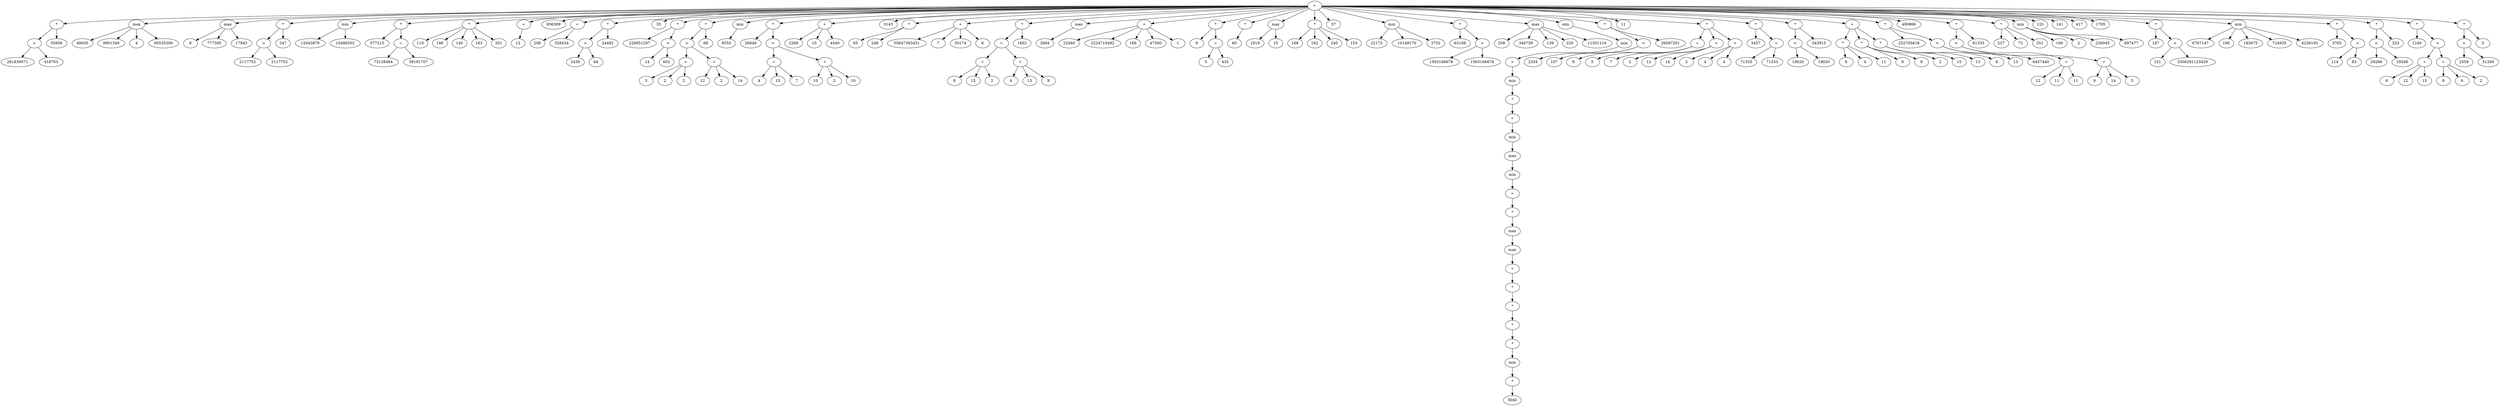 digraph {
  n0 [label="261839571"];
  n1 [label="418703"];
  n2 [label=">"];
  n2 -> n0;
  n2 -> n1;
  n3 [label="55956"];
  n4 [label="*"];
  n4 -> n2;
  n4 -> n3;
  n5 [label="49045"];
  n6 [label="9901349"];
  n7 [label="4"];
  n8 [label="90535300"];
  n9 [label="max"];
  n9 -> n5;
  n9 -> n6;
  n9 -> n7;
  n9 -> n8;
  n10 [label="8"];
  n11 [label="777300"];
  n12 [label="17943"];
  n13 [label="max"];
  n13 -> n10;
  n13 -> n11;
  n13 -> n12;
  n14 [label="2117752"];
  n15 [label="2117752"];
  n16 [label=">"];
  n16 -> n14;
  n16 -> n15;
  n17 [label="247"];
  n18 [label="*"];
  n18 -> n16;
  n18 -> n17;
  n19 [label="12043879"];
  n20 [label="10486502"];
  n21 [label="min"];
  n21 -> n19;
  n21 -> n20;
  n22 [label="577215"];
  n23 [label="73128484"];
  n24 [label="39191707"];
  n25 [label="="];
  n25 -> n23;
  n25 -> n24;
  n26 [label="*"];
  n26 -> n22;
  n26 -> n25;
  n27 [label="110"];
  n28 [label="196"];
  n29 [label="140"];
  n30 [label="163"];
  n31 [label="201"];
  n32 [label="*"];
  n32 -> n27;
  n32 -> n28;
  n32 -> n29;
  n32 -> n30;
  n32 -> n31;
  n33 [label="12"];
  n34 [label="+"];
  n34 -> n33;
  n35 [label="936389"];
  n36 [label="206"];
  n37 [label="328434"];
  n38 [label="+"];
  n38 -> n36;
  n38 -> n37;
  n39 [label="2430"];
  n40 [label="64"];
  n41 [label=">"];
  n41 -> n39;
  n41 -> n40;
  n42 [label="24492"];
  n43 [label="*"];
  n43 -> n41;
  n43 -> n42;
  n44 [label="35"];
  n45 [label="226851297"];
  n46 [label="14"];
  n47 [label="602"];
  n48 [label=">"];
  n48 -> n46;
  n48 -> n47;
  n49 [label="*"];
  n49 -> n45;
  n49 -> n48;
  n50 [label="3"];
  n51 [label="2"];
  n52 [label="2"];
  n53 [label="+"];
  n53 -> n50;
  n53 -> n51;
  n53 -> n52;
  n54 [label="12"];
  n55 [label="2"];
  n56 [label="14"];
  n57 [label="+"];
  n57 -> n54;
  n57 -> n55;
  n57 -> n56;
  n58 [label=">"];
  n58 -> n53;
  n58 -> n57;
  n59 [label="68"];
  n60 [label="*"];
  n60 -> n58;
  n60 -> n59;
  n61 [label="8555"];
  n62 [label="min"];
  n62 -> n61;
  n63 [label="26846"];
  n64 [label="4"];
  n65 [label="15"];
  n66 [label="7"];
  n67 [label="+"];
  n67 -> n64;
  n67 -> n65;
  n67 -> n66;
  n68 [label="10"];
  n69 [label="2"];
  n70 [label="10"];
  n71 [label="+"];
  n71 -> n68;
  n71 -> n69;
  n71 -> n70;
  n72 [label="<"];
  n72 -> n67;
  n72 -> n71;
  n73 [label="*"];
  n73 -> n63;
  n73 -> n72;
  n74 [label="2268"];
  n75 [label="10"];
  n76 [label="4440"];
  n77 [label="+"];
  n77 -> n74;
  n77 -> n75;
  n77 -> n76;
  n78 [label="3143"];
  n79 [label="65"];
  n80 [label="248"];
  n81 [label="*"];
  n81 -> n79;
  n81 -> n80;
  n82 [label="55647393431"];
  n83 [label="7"];
  n84 [label="30174"];
  n85 [label="6"];
  n86 [label="+"];
  n86 -> n82;
  n86 -> n83;
  n86 -> n84;
  n86 -> n85;
  n87 [label="9"];
  n88 [label="15"];
  n89 [label="2"];
  n90 [label="+"];
  n90 -> n87;
  n90 -> n88;
  n90 -> n89;
  n91 [label="4"];
  n92 [label="13"];
  n93 [label="9"];
  n94 [label="+"];
  n94 -> n91;
  n94 -> n92;
  n94 -> n93;
  n95 [label="="];
  n95 -> n90;
  n95 -> n94;
  n96 [label="1602"];
  n97 [label="*"];
  n97 -> n95;
  n97 -> n96;
  n98 [label="2694"];
  n99 [label="max"];
  n99 -> n98;
  n100 [label="22940"];
  n101 [label="2224710492"];
  n102 [label="166"];
  n103 [label="47390"];
  n104 [label="1"];
  n105 [label="+"];
  n105 -> n100;
  n105 -> n101;
  n105 -> n102;
  n105 -> n103;
  n105 -> n104;
  n106 [label="9"];
  n107 [label="5"];
  n108 [label="435"];
  n109 [label="="];
  n109 -> n107;
  n109 -> n108;
  n110 [label="*"];
  n110 -> n106;
  n110 -> n109;
  n111 [label="60"];
  n112 [label="*"];
  n112 -> n111;
  n113 [label="1919"];
  n114 [label="15"];
  n115 [label="max"];
  n115 -> n113;
  n115 -> n114;
  n116 [label="168"];
  n117 [label="162"];
  n118 [label="240"];
  n119 [label="153"];
  n120 [label="*"];
  n120 -> n116;
  n120 -> n117;
  n120 -> n118;
  n120 -> n119;
  n121 [label="37"];
  n122 [label="22173"];
  n123 [label="10149170"];
  n124 [label="3752"];
  n125 [label="min"];
  n125 -> n122;
  n125 -> n123;
  n125 -> n124;
  n126 [label="63108"];
  n127 [label="1563166678"];
  n128 [label="1563166678"];
  n129 [label=">"];
  n129 -> n127;
  n129 -> n128;
  n130 [label="*"];
  n130 -> n126;
  n130 -> n129;
  n131 [label="208"];
  n132 [label="346759"];
  n133 [label="139"];
  n134 [label="220"];
  n135 [label="11501116"];
  n136 [label="max"];
  n136 -> n131;
  n136 -> n132;
  n136 -> n133;
  n136 -> n134;
  n136 -> n135;
  n137 [label="3040"];
  n138 [label="*"];
  n138 -> n137;
  n139 [label="min"];
  n139 -> n138;
  n140 [label="*"];
  n140 -> n139;
  n141 [label="*"];
  n141 -> n140;
  n142 [label="*"];
  n142 -> n141;
  n143 [label="*"];
  n143 -> n142;
  n144 [label="+"];
  n144 -> n143;
  n145 [label="max"];
  n145 -> n144;
  n146 [label="max"];
  n146 -> n145;
  n147 [label="*"];
  n147 -> n146;
  n148 [label="+"];
  n148 -> n147;
  n149 [label="min"];
  n149 -> n148;
  n150 [label="max"];
  n150 -> n149;
  n151 [label="min"];
  n151 -> n150;
  n152 [label="+"];
  n152 -> n151;
  n153 [label="*"];
  n153 -> n152;
  n154 [label="min"];
  n154 -> n153;
  n155 [label="+"];
  n155 -> n154;
  n156 [label="min"];
  n156 -> n155;
  n157 [label="min"];
  n157 -> n156;
  n158 [label="2334"];
  n159 [label="107"];
  n160 [label="<"];
  n160 -> n158;
  n160 -> n159;
  n161 [label="26087201"];
  n162 [label="*"];
  n162 -> n160;
  n162 -> n161;
  n163 [label="11"];
  n164 [label="9"];
  n165 [label="5"];
  n166 [label="7"];
  n167 [label="+"];
  n167 -> n164;
  n167 -> n165;
  n167 -> n166;
  n168 [label="2"];
  n169 [label="12"];
  n170 [label="14"];
  n171 [label="+"];
  n171 -> n168;
  n171 -> n169;
  n171 -> n170;
  n172 [label="3"];
  n173 [label="4"];
  n174 [label="4"];
  n175 [label="+"];
  n175 -> n172;
  n175 -> n173;
  n175 -> n174;
  n176 [label="*"];
  n176 -> n167;
  n176 -> n171;
  n176 -> n175;
  n177 [label="3457"];
  n178 [label="71333"];
  n179 [label="71333"];
  n180 [label="="];
  n180 -> n178;
  n180 -> n179;
  n181 [label="*"];
  n181 -> n177;
  n181 -> n180;
  n182 [label="19020"];
  n183 [label="19020"];
  n184 [label="<"];
  n184 -> n182;
  n184 -> n183;
  n185 [label="343915"];
  n186 [label="*"];
  n186 -> n184;
  n186 -> n185;
  n187 [label="6"];
  n188 [label="4"];
  n189 [label="11"];
  n190 [label="*"];
  n190 -> n187;
  n190 -> n188;
  n190 -> n189;
  n191 [label="8"];
  n192 [label="9"];
  n193 [label="2"];
  n194 [label="*"];
  n194 -> n191;
  n194 -> n192;
  n194 -> n193;
  n195 [label="15"];
  n196 [label="13"];
  n197 [label="8"];
  n198 [label="*"];
  n198 -> n195;
  n198 -> n196;
  n198 -> n197;
  n199 [label="+"];
  n199 -> n190;
  n199 -> n194;
  n199 -> n198;
  n200 [label="252705618"];
  n201 [label="13"];
  n202 [label="6457440"];
  n203 [label="<"];
  n203 -> n201;
  n203 -> n202;
  n204 [label="*"];
  n204 -> n200;
  n204 -> n203;
  n205 [label="490866"];
  n206 [label="12"];
  n207 [label="11"];
  n208 [label="11"];
  n209 [label="+"];
  n209 -> n206;
  n209 -> n207;
  n209 -> n208;
  n210 [label="9"];
  n211 [label="14"];
  n212 [label="5"];
  n213 [label="+"];
  n213 -> n210;
  n213 -> n211;
  n213 -> n212;
  n214 [label="<"];
  n214 -> n209;
  n214 -> n213;
  n215 [label="61333"];
  n216 [label="*"];
  n216 -> n214;
  n216 -> n215;
  n217 [label="227"];
  n218 [label="72"];
  n219 [label="251"];
  n220 [label="*"];
  n220 -> n217;
  n220 -> n218;
  n220 -> n219;
  n221 [label="160"];
  n222 [label="2"];
  n223 [label="236045"];
  n224 [label="697477"];
  n225 [label="min"];
  n225 -> n221;
  n225 -> n222;
  n225 -> n223;
  n225 -> n224;
  n226 [label="125"];
  n227 [label="141"];
  n228 [label="417"];
  n229 [label="1705"];
  n230 [label="187"];
  n231 [label="151"];
  n232 [label="3306291123429"];
  n233 [label="<"];
  n233 -> n231;
  n233 -> n232;
  n234 [label="*"];
  n234 -> n230;
  n234 -> n233;
  n235 [label="6767147"];
  n236 [label="190"];
  n237 [label="185675"];
  n238 [label="724935"];
  n239 [label="4236193"];
  n240 [label="min"];
  n240 -> n235;
  n240 -> n236;
  n240 -> n237;
  n240 -> n238;
  n240 -> n239;
  n241 [label="3765"];
  n242 [label="114"];
  n243 [label="83"];
  n244 [label="<"];
  n244 -> n242;
  n244 -> n243;
  n245 [label="*"];
  n245 -> n241;
  n245 -> n244;
  n246 [label="29266"];
  n247 [label="29266"];
  n248 [label="<"];
  n248 -> n246;
  n248 -> n247;
  n249 [label="253"];
  n250 [label="*"];
  n250 -> n248;
  n250 -> n249;
  n251 [label="1240"];
  n252 [label="6"];
  n253 [label="12"];
  n254 [label="13"];
  n255 [label="+"];
  n255 -> n252;
  n255 -> n253;
  n255 -> n254;
  n256 [label="9"];
  n257 [label="6"];
  n258 [label="2"];
  n259 [label="+"];
  n259 -> n256;
  n259 -> n257;
  n259 -> n258;
  n260 [label=">"];
  n260 -> n255;
  n260 -> n259;
  n261 [label="*"];
  n261 -> n251;
  n261 -> n260;
  n262 [label="2558"];
  n263 [label="51269"];
  n264 [label=">"];
  n264 -> n262;
  n264 -> n263;
  n265 [label="3"];
  n266 [label="*"];
  n266 -> n264;
  n266 -> n265;
  n267 [label="+"];
  n267 -> n4;
  n267 -> n9;
  n267 -> n13;
  n267 -> n18;
  n267 -> n21;
  n267 -> n26;
  n267 -> n32;
  n267 -> n34;
  n267 -> n35;
  n267 -> n38;
  n267 -> n43;
  n267 -> n44;
  n267 -> n49;
  n267 -> n60;
  n267 -> n62;
  n267 -> n73;
  n267 -> n77;
  n267 -> n78;
  n267 -> n81;
  n267 -> n86;
  n267 -> n97;
  n267 -> n99;
  n267 -> n105;
  n267 -> n110;
  n267 -> n112;
  n267 -> n115;
  n267 -> n120;
  n267 -> n121;
  n267 -> n125;
  n267 -> n130;
  n267 -> n136;
  n267 -> n157;
  n267 -> n162;
  n267 -> n163;
  n267 -> n176;
  n267 -> n181;
  n267 -> n186;
  n267 -> n199;
  n267 -> n204;
  n267 -> n205;
  n267 -> n216;
  n267 -> n220;
  n267 -> n225;
  n267 -> n226;
  n267 -> n227;
  n267 -> n228;
  n267 -> n229;
  n267 -> n234;
  n267 -> n240;
  n267 -> n245;
  n267 -> n250;
  n267 -> n261;
  n267 -> n266;
}
